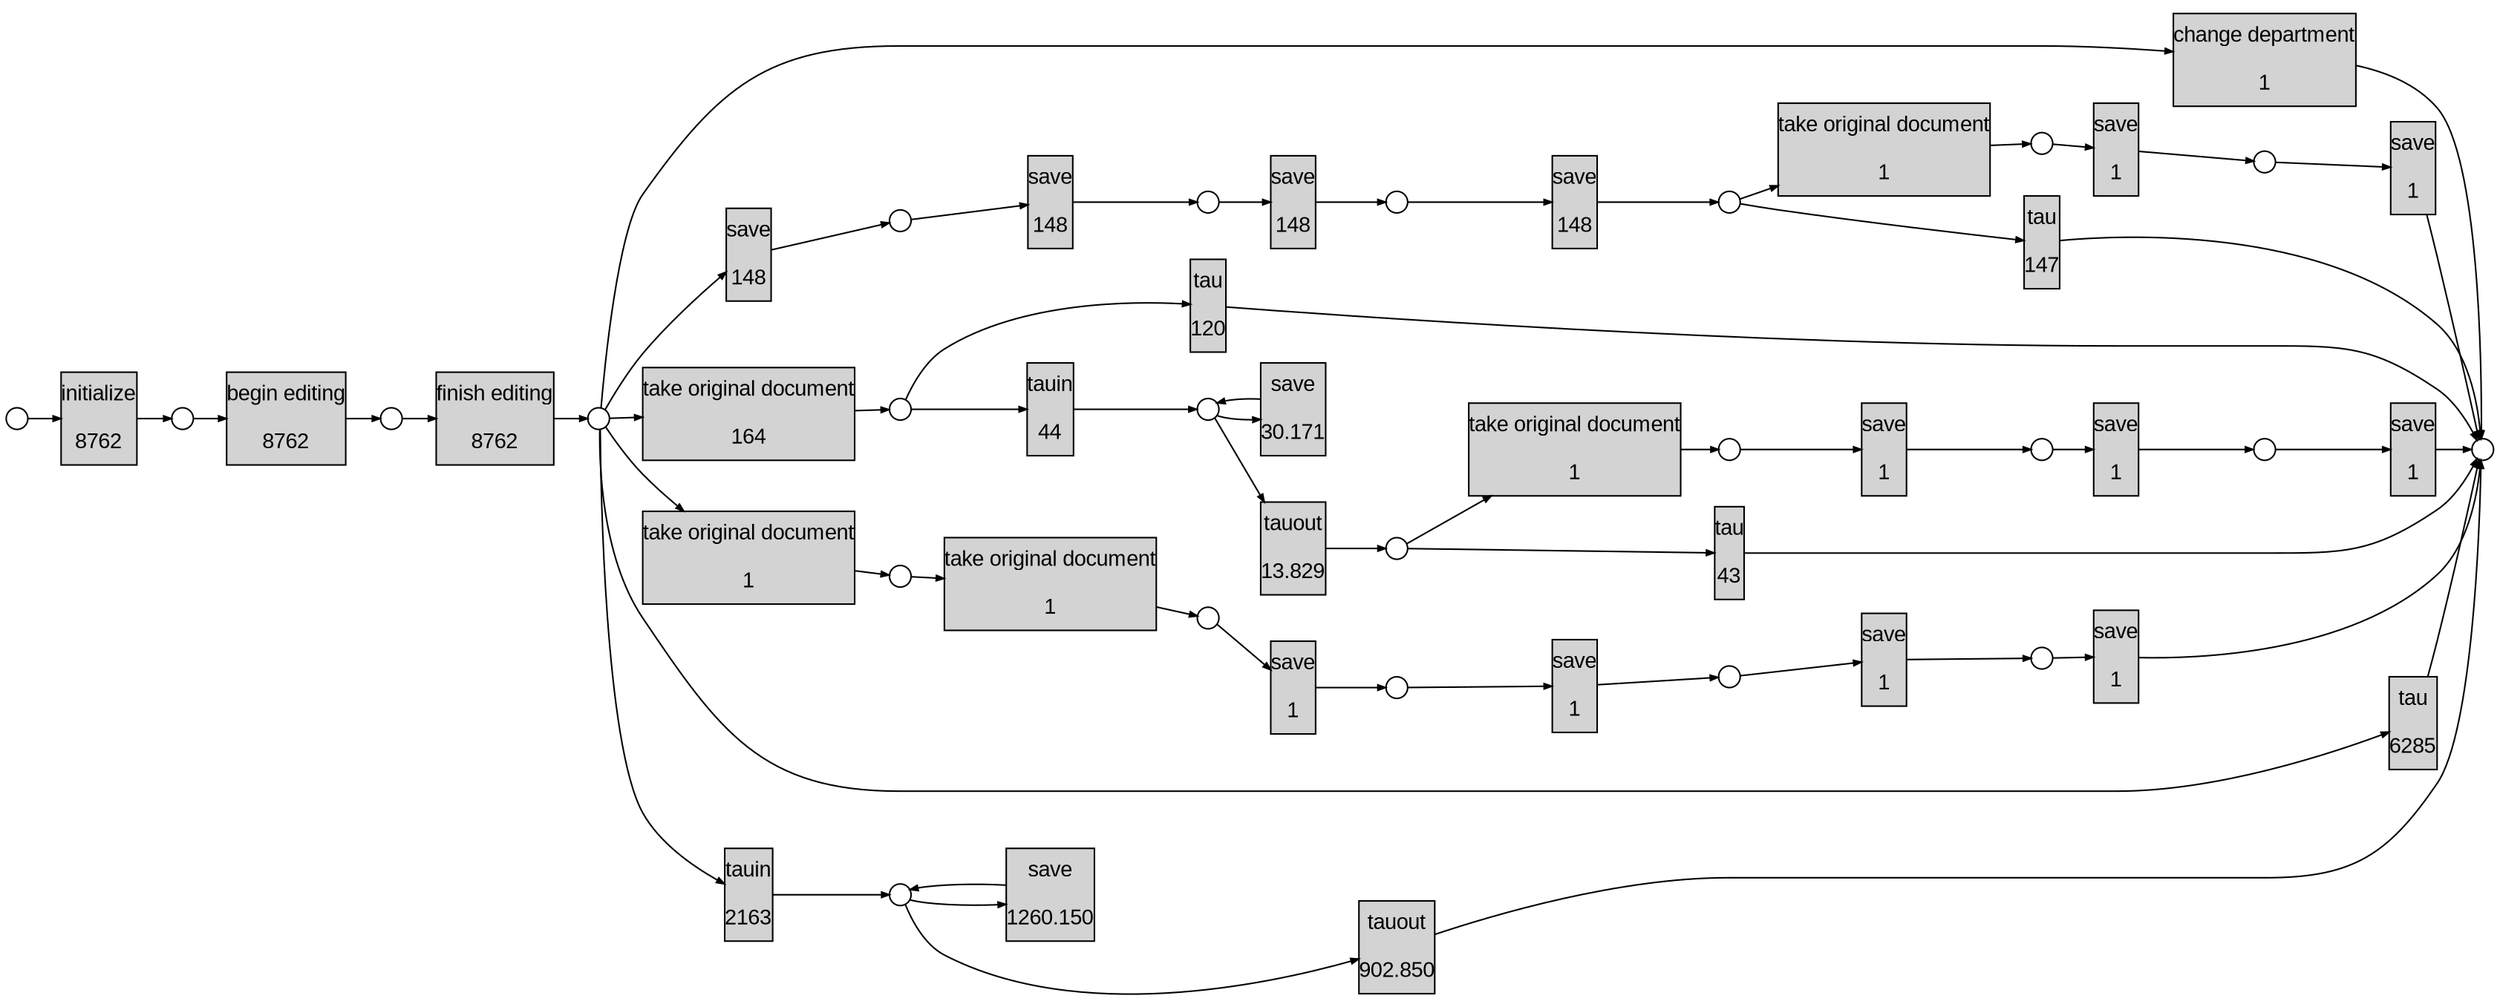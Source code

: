 digraph G { 
ranksep=".3"; fontsize="14"; remincross=true; margin="0.0,0.0"; fontname="Arial";rankdir="LR";
edge [arrowsize="0.5"];
node [height=".2",width=".2",fontname="Arial",fontsize="14"];
ratio=0.4;
id1 [shape="box",margin="0, 0.1",label="begin editing\n\n8762",style="filled"];
id2 [shape="box",margin="0, 0.1",label="change department\n\n1",style="filled"];
id3 [shape="box",margin="0, 0.1",label="finish editing\n\n8762",style="filled"];
id4 [shape="box",margin="0, 0.1",label="initialize\n\n8762",style="filled"];
id5 [shape="box",margin="0, 0.1",label="save\n\n1260.150",style="filled"];
id6 [shape="box",margin="0, 0.1",label="save\n\n30.171",style="filled"];
id7 [shape="box",margin="0, 0.1",label="save\n\n1",style="filled"];
id8 [shape="box",margin="0, 0.1",label="save\n\n1",style="filled"];
id9 [shape="box",margin="0, 0.1",label="save\n\n1",style="filled"];
id10 [shape="box",margin="0, 0.1",label="save\n\n148",style="filled"];
id11 [shape="box",margin="0, 0.1",label="save\n\n148",style="filled"];
id12 [shape="box",margin="0, 0.1",label="save\n\n148",style="filled"];
id13 [shape="box",margin="0, 0.1",label="save\n\n148",style="filled"];
id14 [shape="box",margin="0, 0.1",label="save\n\n1",style="filled"];
id15 [shape="box",margin="0, 0.1",label="save\n\n1",style="filled"];
id16 [shape="box",margin="0, 0.1",label="save\n\n1",style="filled"];
id17 [shape="box",margin="0, 0.1",label="save\n\n1",style="filled"];
id18 [shape="box",margin="0, 0.1",label="save\n\n1",style="filled"];
id19 [shape="box",margin="0, 0.1",label="save\n\n1",style="filled"];
id20 [shape="box",margin="0, 0.1",label="take original document\n\n164",style="filled"];
id21 [shape="box",margin="0, 0.1",label="take original document\n\n1",style="filled"];
id22 [shape="box",margin="0, 0.1",label="take original document\n\n1",style="filled"];
id23 [shape="box",margin="0, 0.1",label="take original document\n\n1",style="filled"];
id24 [shape="box",margin="0, 0.1",label="take original document\n\n1",style="filled"];
id25 [shape="box",margin="0, 0.1",label="tau\n\n6285",style="filled"];
id26 [shape="box",margin="0, 0.1",label="tau\n\n120",style="filled"];
id27 [shape="box",margin="0, 0.1",label="tau\n\n43",style="filled"];
id28 [shape="box",margin="0, 0.1",label="tau\n\n147",style="filled"];
id29 [shape="box",margin="0, 0.1",label="tauin\n\n2163",style="filled"];
id30 [shape="box",margin="0, 0.1",label="tauin\n\n44",style="filled"];
id31 [shape="box",margin="0, 0.1",label="tauout\n\n902.850",style="filled"];
id32 [shape="box",margin="0, 0.1",label="tauout\n\n13.829",style="filled"];
id33 [shape="circle",label=""];
id34 [shape="circle",label=""];
id35 [shape="circle",label=""];
id36 [shape="circle",label=""];
id37 [shape="circle",label=""];
id38 [shape="circle",label=""];
id39 [shape="circle",label=""];
id40 [shape="circle",label=""];
id41 [shape="circle",label=""];
id42 [shape="circle",label=""];
id43 [shape="circle",label=""];
id44 [shape="circle",label=""];
id45 [shape="circle",label=""];
id46 [shape="circle",label=""];
id47 [shape="circle",label=""];
id48 [shape="circle",label=""];
id49 [shape="circle",label=""];
id50 [shape="circle",label=""];
id51 [shape="circle",label=""];
id52 [shape="circle",label=""];
id53 [shape="circle",label=""];
id54 [shape="circle",label=""];
id55 [shape="circle",label=""];
id10 -> id42
id51 -> id23
id41 -> id28
id1 -> id43
id41 -> id22
id24 -> id48
id26 -> id55
id21 -> id38
id51 -> id20
id8 -> id40
id48 -> id16
id43 -> id3
id44 -> id12
id37 -> id6
id3 -> id51
id36 -> id21
id45 -> id13
id40 -> id9
id51 -> id25
id36 -> id27
id19 -> id55
id32 -> id36
id7 -> id39
id46 -> id14
id34 -> id30
id33 -> id31
id5 -> id33
id6 -> id37
id12 -> id45
id27 -> id55
id25 -> id55
id2 -> id55
id30 -> id37
id39 -> id8
id18 -> id53
id52 -> id18
id9 -> id55
id22 -> id46
id16 -> id50
id4 -> id35
id34 -> id26
id42 -> id11
id51 -> id10
id28 -> id55
id13 -> id41
id23 -> id49
id29 -> id33
id20 -> id34
id31 -> id55
id17 -> id52
id37 -> id32
id51 -> id29
id50 -> id17
id51 -> id2
id53 -> id19
id11 -> id44
id15 -> id55
id33 -> id5
id38 -> id7
id14 -> id47
id47 -> id15
id54 -> id4
id35 -> id1
id49 -> id24
}